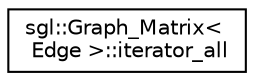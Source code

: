 digraph "Graphical Class Hierarchy"
{
  edge [fontname="Helvetica",fontsize="10",labelfontname="Helvetica",labelfontsize="10"];
  node [fontname="Helvetica",fontsize="10",shape=record];
  rankdir="LR";
  Node1 [label="sgl::Graph_Matrix\<\l Edge \>::iterator_all",height=0.2,width=0.4,color="black", fillcolor="white", style="filled",URL="$classsgl_1_1_graph___matrix_1_1iterator__all.html"];
}
